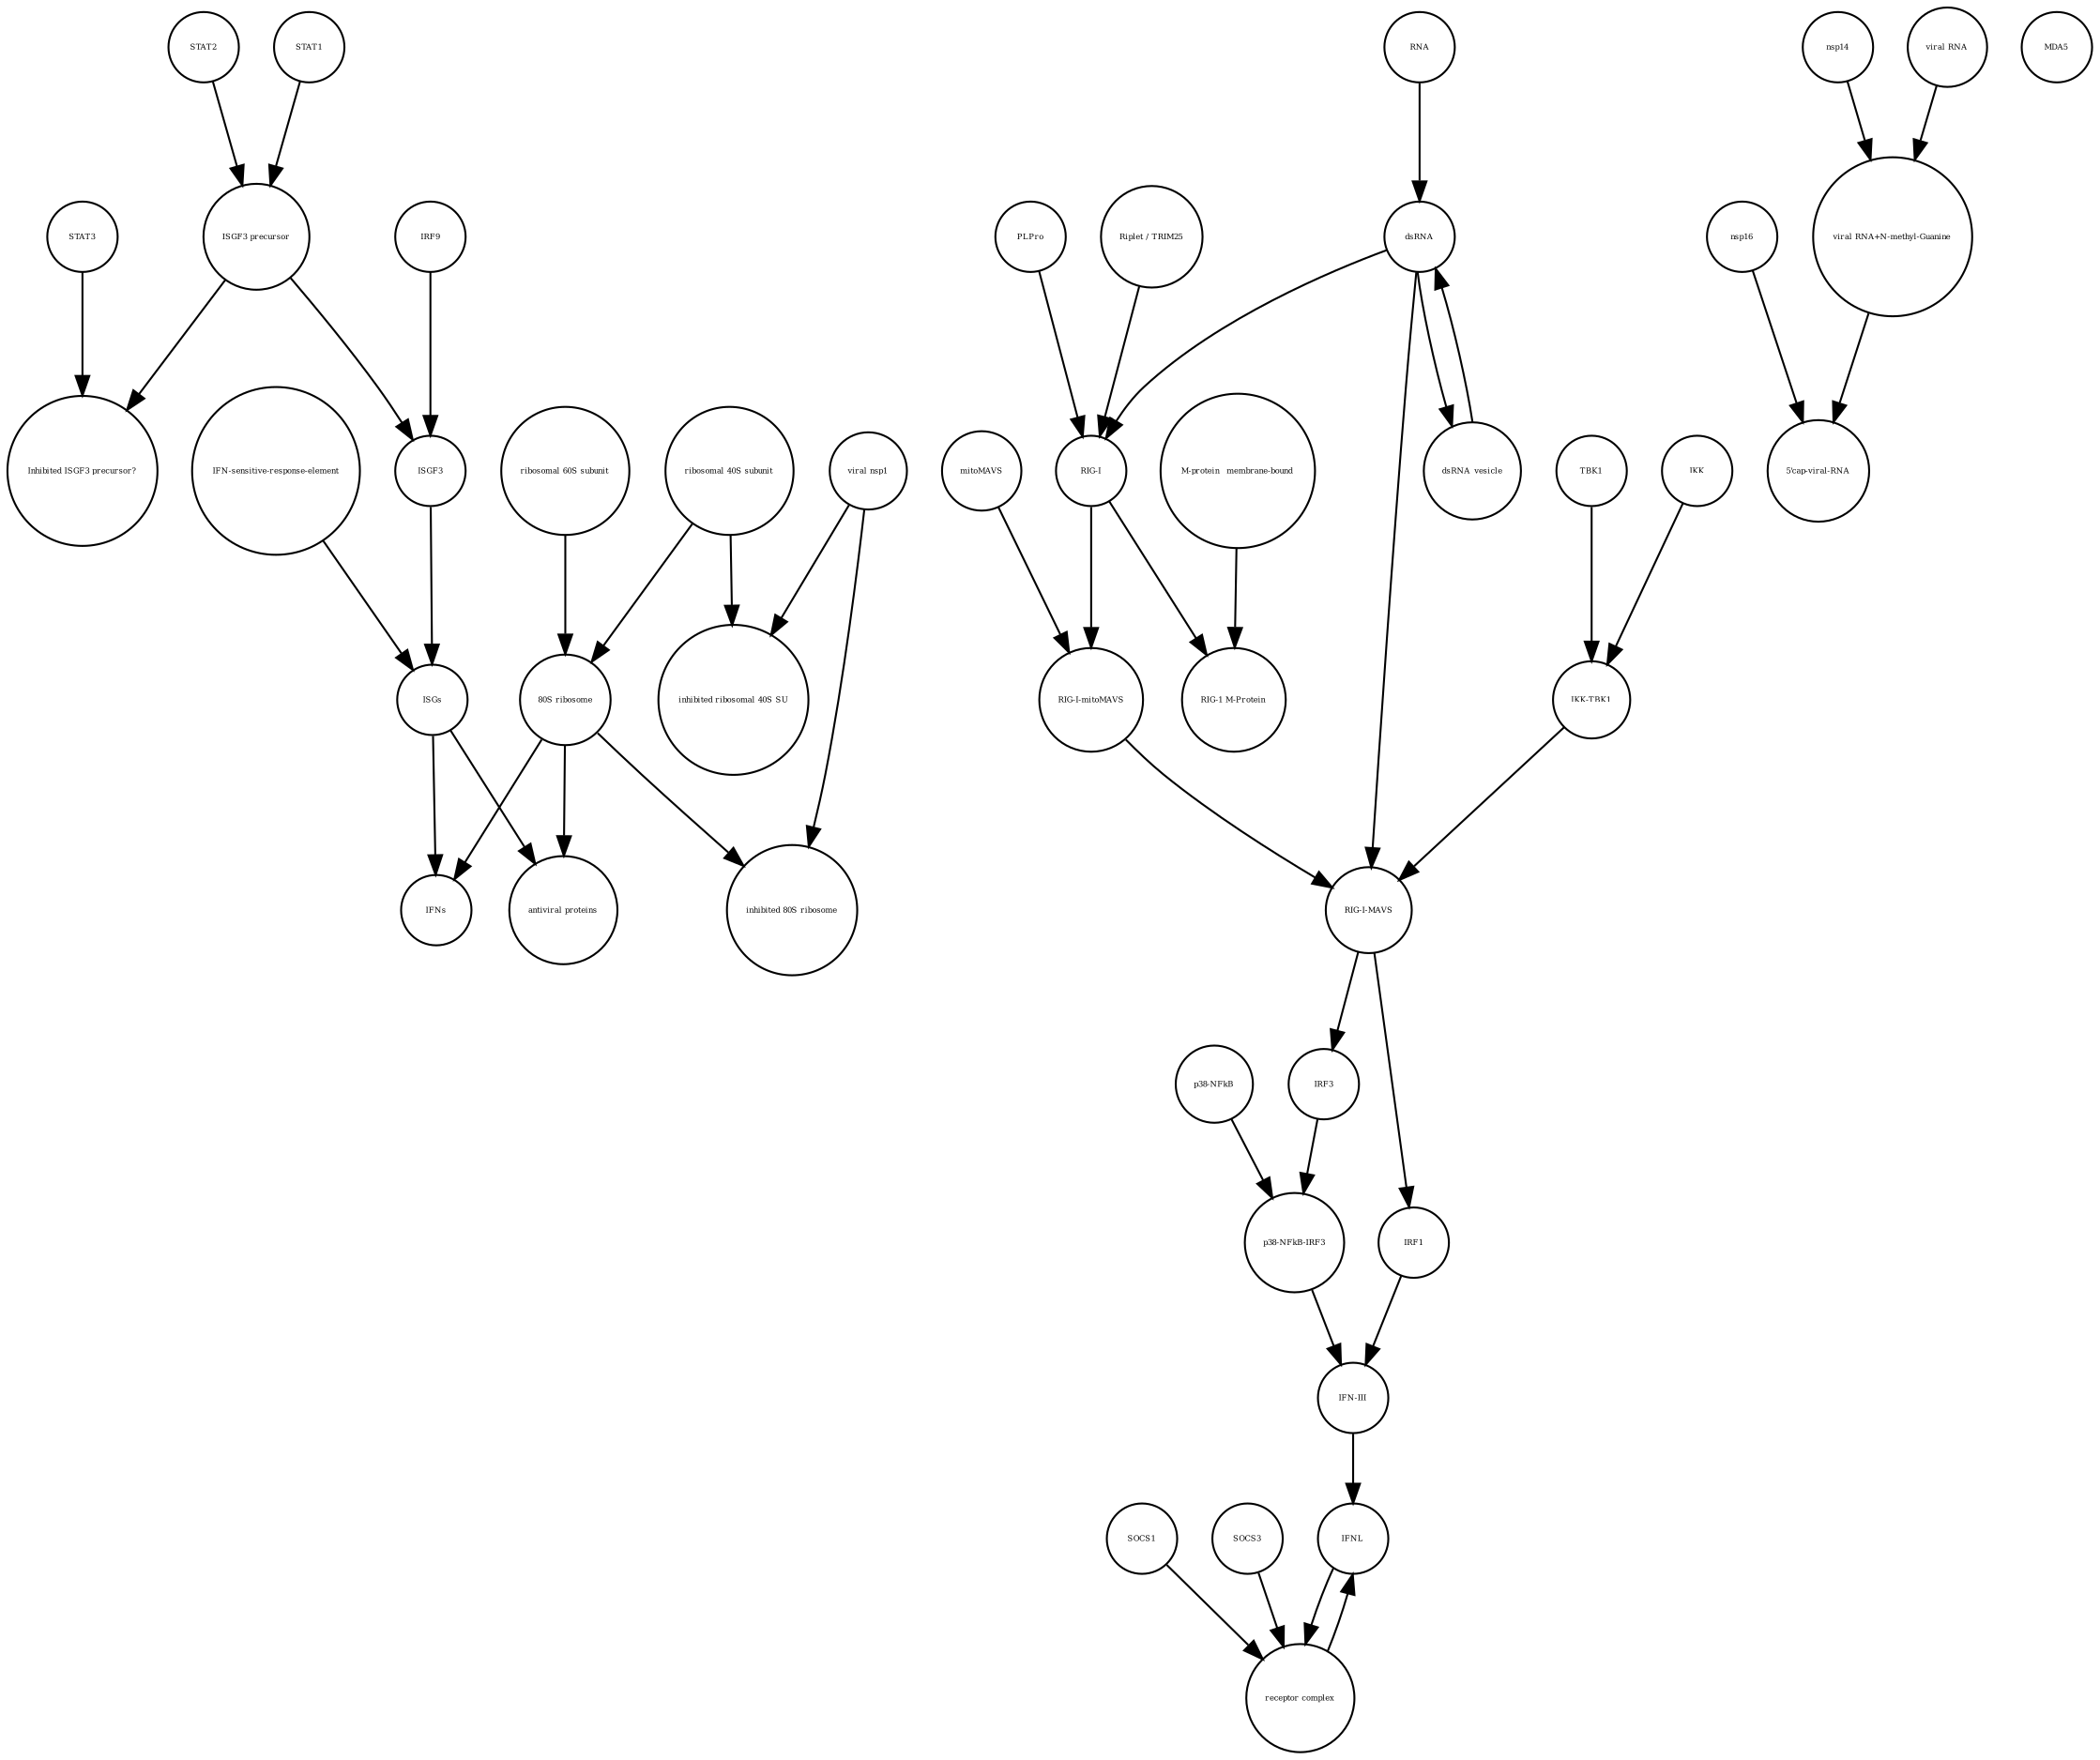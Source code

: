 strict digraph  {
"Inhibited ISGF3 precursor?" [annotation="", bipartite=0, cls=complex, fontsize=4, label="Inhibited ISGF3 precursor?", shape=circle];
"RIG-I-MAVS" [annotation="", bipartite=0, cls=complex, fontsize=4, label="RIG-I-MAVS", shape=circle];
RNA [annotation="", bipartite=0, cls="nucleic acid feature", fontsize=4, label=RNA, shape=circle];
dsRNA [annotation="", bipartite=0, cls="nucleic acid feature", fontsize=4, label=dsRNA, shape=circle];
IRF9 [annotation="", bipartite=0, cls=macromolecule, fontsize=4, label=IRF9, shape=circle];
"viral RNA+N-methyl-Guanine" [annotation="", bipartite=0, cls="nucleic acid feature", fontsize=4, label="viral RNA+N-methyl-Guanine", shape=circle];
"p38-NFkB-IRF3" [annotation="", bipartite=0, cls=complex, fontsize=4, label="p38-NFkB-IRF3", shape=circle];
ISGs [annotation="", bipartite=0, cls="nucleic acid feature", fontsize=4, label=ISGs, shape=circle];
"ribosomal 40S subunit" [annotation="", bipartite=0, cls=complex, fontsize=4, label="ribosomal 40S subunit", shape=circle];
"RIG-I-mitoMAVS" [annotation="", bipartite=0, cls=complex, fontsize=4, label="RIG-I-mitoMAVS", shape=circle];
"ISGF3 precursor" [annotation="", bipartite=0, cls=complex, fontsize=4, label="ISGF3 precursor", shape=circle];
STAT2 [annotation="", bipartite=0, cls=macromolecule, fontsize=4, label=STAT2, shape=circle];
SOCS1 [annotation="", bipartite=0, cls=macromolecule, fontsize=4, label=SOCS1, shape=circle];
PLPro [annotation="", bipartite=0, cls=macromolecule, fontsize=4, label=PLPro, shape=circle];
"ribosomal 60S subunit" [annotation="", bipartite=0, cls=complex, fontsize=4, label="ribosomal 60S subunit", shape=circle];
SOCS3 [annotation="", bipartite=0, cls=macromolecule, fontsize=4, label=SOCS3, shape=circle];
"viral nsp1" [annotation="", bipartite=0, cls=macromolecule, fontsize=4, label="viral nsp1", shape=circle];
STAT3 [annotation="", bipartite=0, cls=macromolecule, fontsize=4, label=STAT3, shape=circle];
"inhibited 80S ribosome" [annotation="", bipartite=0, cls=complex, fontsize=4, label="inhibited 80S ribosome", shape=circle];
STAT1 [annotation="", bipartite=0, cls=macromolecule, fontsize=4, label=STAT1, shape=circle];
mitoMAVS [annotation="", bipartite=0, cls=macromolecule, fontsize=4, label=mitoMAVS, shape=circle];
"RIG-I" [annotation="", bipartite=0, cls=macromolecule, fontsize=4, label="RIG-I", shape=circle];
"Riplet / TRIM25" [annotation="", bipartite=0, cls=macromolecule, fontsize=4, label="Riplet / TRIM25", shape=circle];
IFNL [annotation="", bipartite=0, cls=macromolecule, fontsize=4, label=IFNL, shape=circle];
"80S ribosome" [annotation="", bipartite=0, cls=complex, fontsize=4, label="80S ribosome", shape=circle];
IRF1 [annotation="", bipartite=0, cls=macromolecule, fontsize=4, label=IRF1, shape=circle];
"IFN-sensitive-response-element" [annotation="", bipartite=0, cls="nucleic acid feature", fontsize=4, label="IFN-sensitive-response-element", shape=circle];
nsp16 [annotation="", bipartite=0, cls=macromolecule, fontsize=4, label=nsp16, shape=circle];
ISGF3 [annotation="", bipartite=0, cls=complex, fontsize=4, label=ISGF3, shape=circle];
"IFN-III" [annotation="", bipartite=0, cls=macromolecule, fontsize=4, label="IFN-III", shape=circle];
TBK1 [annotation="", bipartite=0, cls=macromolecule, fontsize=4, label=TBK1, shape=circle];
nsp14 [annotation="", bipartite=0, cls=macromolecule, fontsize=4, label=nsp14, shape=circle];
"M-protein_ membrane-bound" [annotation="", bipartite=0, cls=macromolecule, fontsize=4, label="M-protein_ membrane-bound", shape=circle];
IRF3 [annotation="", bipartite=0, cls=macromolecule, fontsize=4, label=IRF3, shape=circle];
"5'cap-viral-RNA" [annotation="", bipartite=0, cls="nucleic acid feature", fontsize=4, label="5'cap-viral-RNA", shape=circle];
"inhibited ribosomal 40S SU" [annotation="urn_miriam_doi_10.1101%2F2020.05.18.102467", bipartite=0, cls=complex, fontsize=4, label="inhibited ribosomal 40S SU", shape=circle];
"receptor complex" [annotation="", bipartite=0, cls=complex, fontsize=4, label="receptor complex", shape=circle];
"antiviral proteins" [annotation="", bipartite=0, cls=macromolecule, fontsize=4, label="antiviral proteins", shape=circle];
"p38-NFkB" [annotation="", bipartite=0, cls=complex, fontsize=4, label="p38-NFkB", shape=circle];
IKK [annotation="", bipartite=0, cls=macromolecule, fontsize=4, label=IKK, shape=circle];
"IKK-TBK1" [annotation="", bipartite=0, cls=complex, fontsize=4, label="IKK-TBK1", shape=circle];
IFNs [annotation="", bipartite=0, cls=macromolecule, fontsize=4, label=IFNs, shape=circle];
"viral RNA" [annotation="", bipartite=0, cls="nucleic acid feature", fontsize=4, label="viral RNA", shape=circle];
dsRNA_vesicle [annotation="", bipartite=0, cls="nucleic acid feature", fontsize=4, label=dsRNA_vesicle, shape=circle];
"RIG-1 M-Protein" [annotation="", bipartite=0, cls=complex, fontsize=4, label="RIG-1 M-Protein", shape=circle];
MDA5 [annotation="", bipartite=0, cls=macromolecule, fontsize=4, label=MDA5, shape=circle];
"RIG-I-MAVS" -> IRF1  [annotation="", interaction_type=catalysis];
"RIG-I-MAVS" -> IRF3  [annotation="", interaction_type=stimulation];
RNA -> dsRNA  [annotation="", interaction_type=production];
dsRNA -> "RIG-I-MAVS"  [annotation="", interaction_type="necessary stimulation"];
dsRNA -> dsRNA_vesicle  [annotation="", interaction_type=production];
dsRNA -> "RIG-I"  [annotation="", interaction_type="necessary stimulation"];
IRF9 -> ISGF3  [annotation="", interaction_type=production];
"viral RNA+N-methyl-Guanine" -> "5'cap-viral-RNA"  [annotation="", interaction_type=production];
"p38-NFkB-IRF3" -> "IFN-III"  [annotation="", interaction_type=stimulation];
ISGs -> IFNs  [annotation="", interaction_type=production];
ISGs -> "antiviral proteins"  [annotation="", interaction_type=production];
"ribosomal 40S subunit" -> "80S ribosome"  [annotation="", interaction_type=production];
"ribosomal 40S subunit" -> "inhibited ribosomal 40S SU"  [annotation="", interaction_type=production];
"RIG-I-mitoMAVS" -> "RIG-I-MAVS"  [annotation="", interaction_type=production];
"ISGF3 precursor" -> "Inhibited ISGF3 precursor?"  [annotation="", interaction_type=production];
"ISGF3 precursor" -> ISGF3  [annotation="", interaction_type=production];
STAT2 -> "ISGF3 precursor"  [annotation="", interaction_type=production];
SOCS1 -> "receptor complex"  [annotation="", interaction_type=production];
PLPro -> "RIG-I"  [annotation="", interaction_type=catalysis];
"ribosomal 60S subunit" -> "80S ribosome"  [annotation="", interaction_type=production];
SOCS3 -> "receptor complex"  [annotation="", interaction_type=production];
"viral nsp1" -> "inhibited 80S ribosome"  [annotation="", interaction_type=production];
"viral nsp1" -> "inhibited ribosomal 40S SU"  [annotation="", interaction_type=production];
STAT3 -> "Inhibited ISGF3 precursor?"  [annotation="", interaction_type=production];
STAT1 -> "ISGF3 precursor"  [annotation="", interaction_type=production];
mitoMAVS -> "RIG-I-mitoMAVS"  [annotation="", interaction_type=production];
"RIG-I" -> "RIG-I-mitoMAVS"  [annotation="", interaction_type=production];
"RIG-I" -> "RIG-1 M-Protein"  [annotation="", interaction_type=production];
"Riplet / TRIM25" -> "RIG-I"  [annotation="", interaction_type=catalysis];
IFNL -> "receptor complex"  [annotation="", interaction_type=stimulation];
"80S ribosome" -> IFNs  [annotation="", interaction_type=catalysis];
"80S ribosome" -> "antiviral proteins"  [annotation="", interaction_type=catalysis];
"80S ribosome" -> "inhibited 80S ribosome"  [annotation="", interaction_type=production];
IRF1 -> "IFN-III"  [annotation="", interaction_type=stimulation];
"IFN-sensitive-response-element" -> ISGs  [annotation="", interaction_type=production];
nsp16 -> "5'cap-viral-RNA"  [annotation="urn_miriam_doi_10.1016%2Fj.chom.2020.05.008", interaction_type=catalysis];
ISGF3 -> ISGs  [annotation="", interaction_type="necessary stimulation"];
"IFN-III" -> IFNL  [annotation="", interaction_type=production];
TBK1 -> "IKK-TBK1"  [annotation="", interaction_type=production];
nsp14 -> "viral RNA+N-methyl-Guanine"  [annotation="", interaction_type=catalysis];
"M-protein_ membrane-bound" -> "RIG-1 M-Protein"  [annotation="", interaction_type=production];
IRF3 -> "p38-NFkB-IRF3"  [annotation="", interaction_type=production];
"receptor complex" -> IFNL  [annotation="", interaction_type=production];
"p38-NFkB" -> "p38-NFkB-IRF3"  [annotation="", interaction_type=production];
IKK -> "IKK-TBK1"  [annotation="", interaction_type=production];
"IKK-TBK1" -> "RIG-I-MAVS"  [annotation="", interaction_type=production];
"viral RNA" -> "viral RNA+N-methyl-Guanine"  [annotation="", interaction_type=production];
dsRNA_vesicle -> dsRNA  [annotation="", interaction_type=production];
}
